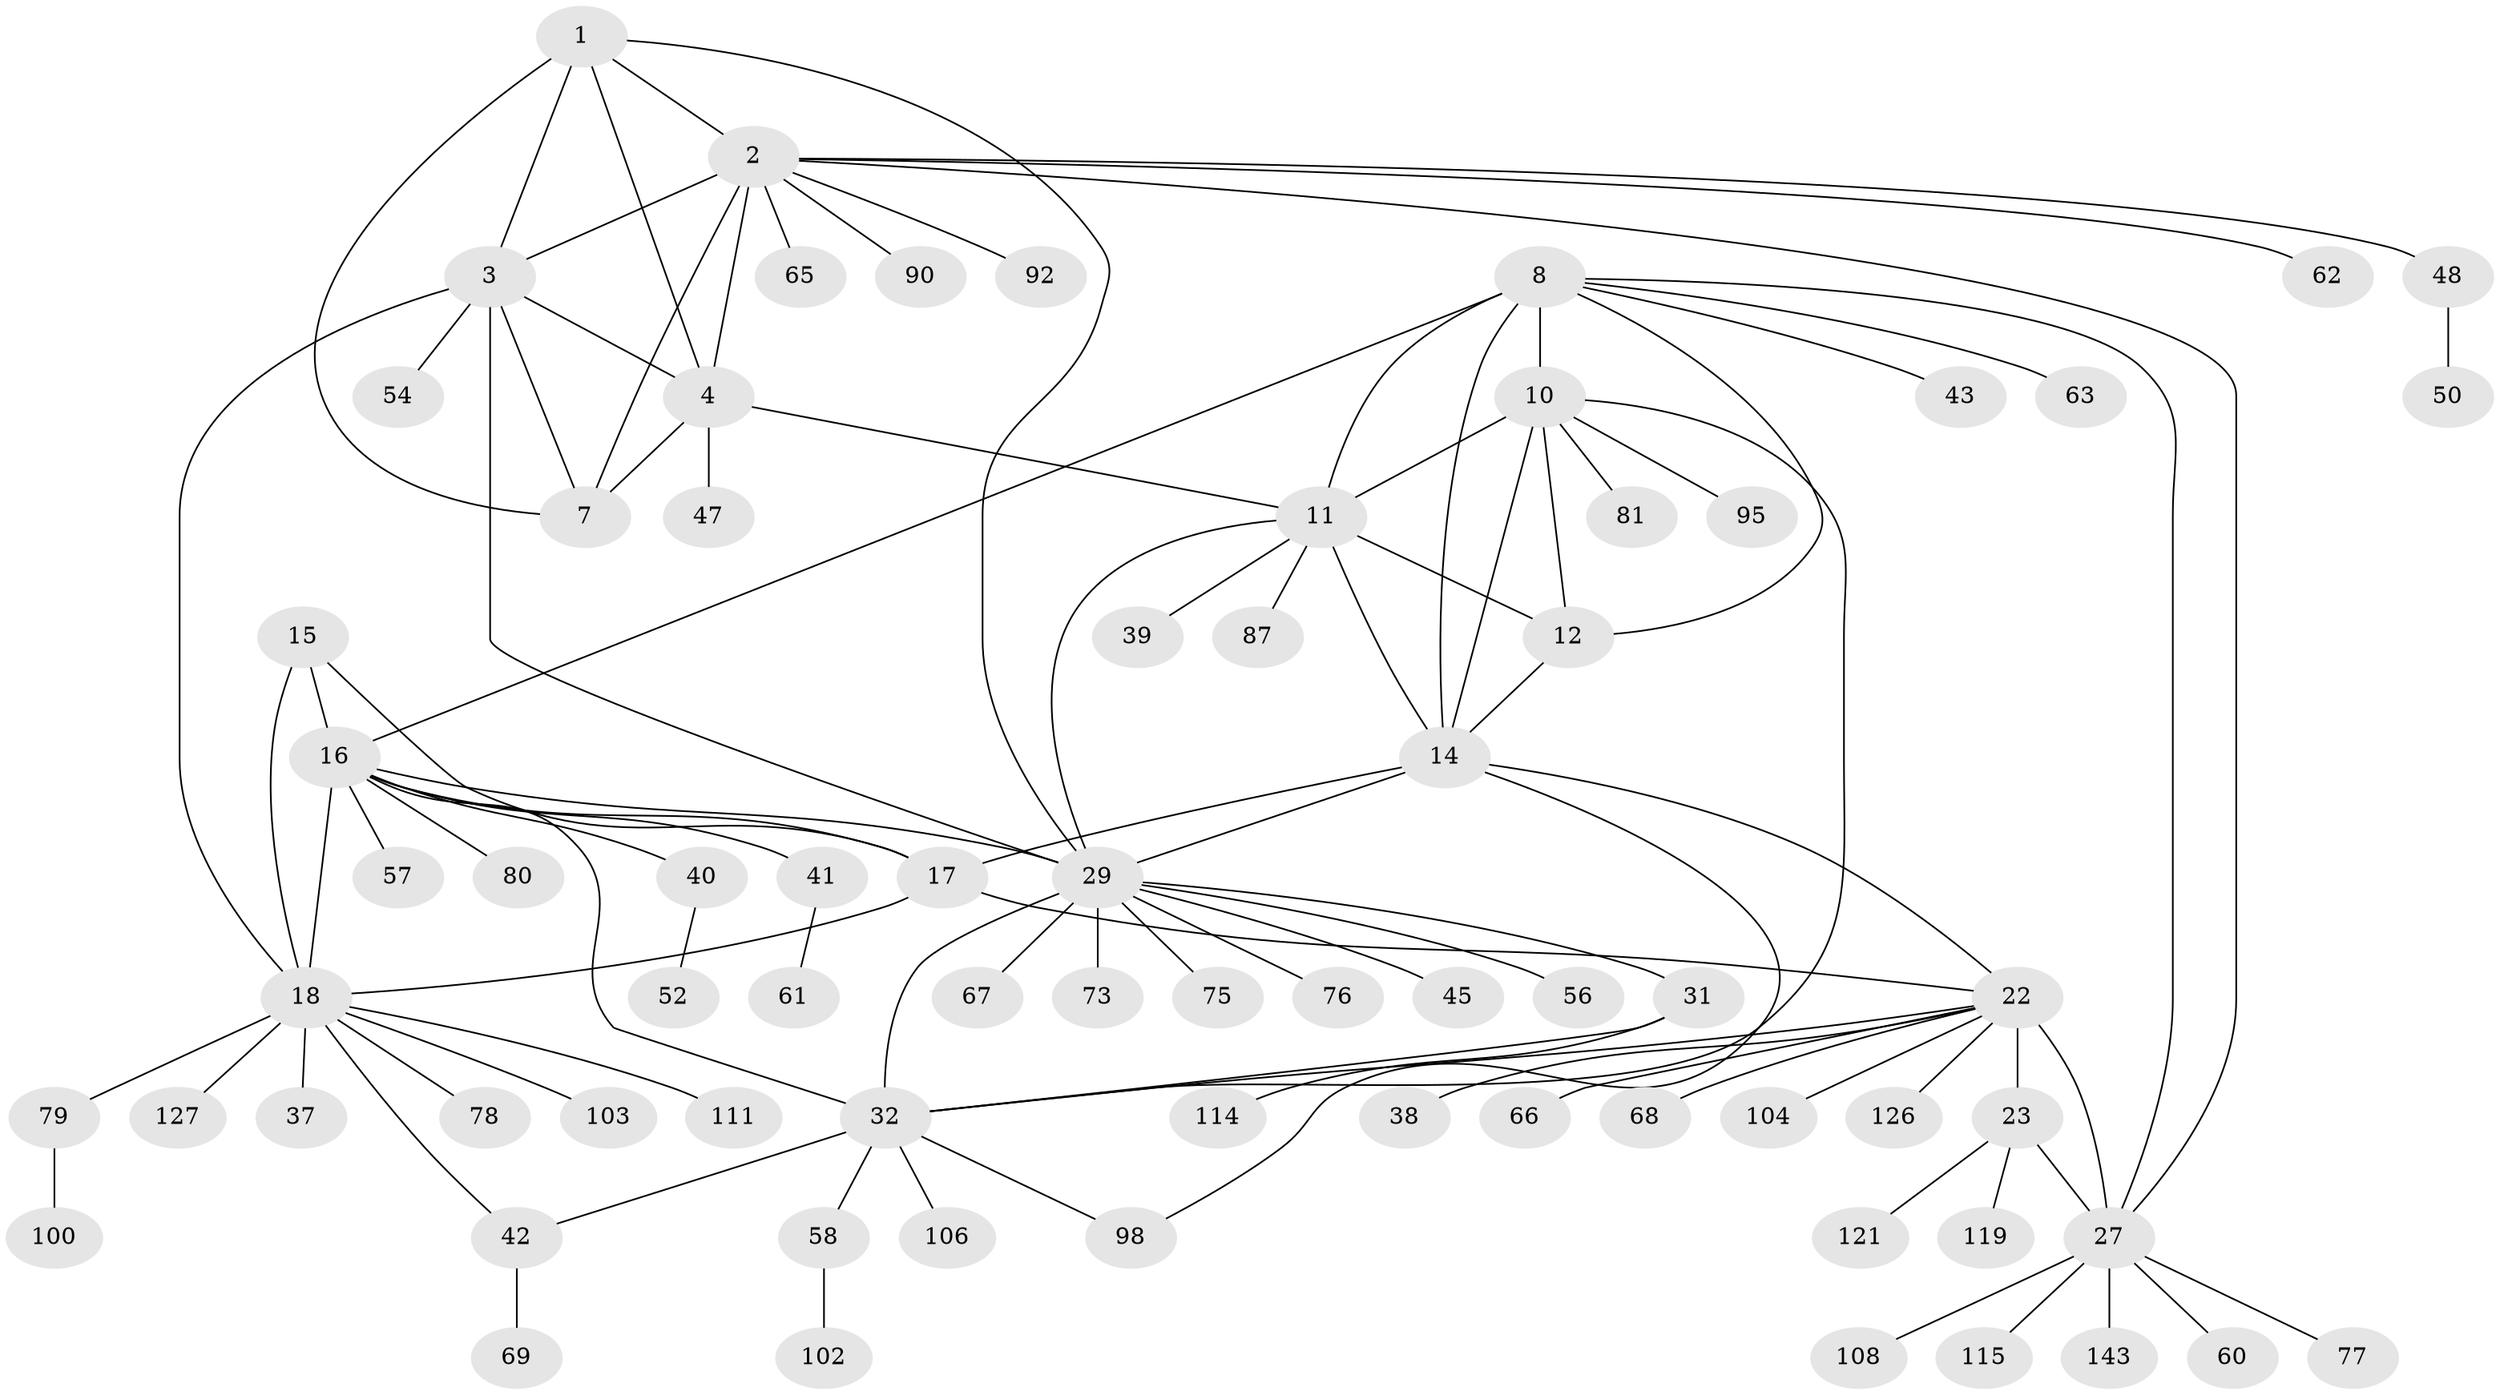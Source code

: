 // original degree distribution, {8: 0.04861111111111111, 12: 0.020833333333333332, 9: 0.04861111111111111, 10: 0.041666666666666664, 7: 0.041666666666666664, 6: 0.013888888888888888, 15: 0.006944444444444444, 14: 0.013888888888888888, 13: 0.006944444444444444, 1: 0.5833333333333334, 2: 0.13194444444444445, 3: 0.034722222222222224, 4: 0.006944444444444444}
// Generated by graph-tools (version 1.1) at 2025/15/03/09/25 04:15:47]
// undirected, 72 vertices, 102 edges
graph export_dot {
graph [start="1"]
  node [color=gray90,style=filled];
  1 [super="+44"];
  2;
  3 [super="+6"];
  4 [super="+74+5"];
  7 [super="+123"];
  8 [super="+9"];
  10 [super="+13+139"];
  11;
  12;
  14 [super="+70"];
  15;
  16 [super="+55+116+20"];
  17 [super="+84+99"];
  18 [super="+19+21"];
  22 [super="+25+130+132"];
  23 [super="+24+122"];
  27 [super="+59+46"];
  29 [super="+30+112+144+128+129+33"];
  31;
  32;
  37 [super="+85"];
  38;
  39;
  40;
  41;
  42;
  43;
  45;
  47;
  48;
  50;
  52;
  54;
  56;
  57 [super="+137"];
  58 [super="+93+138"];
  60;
  61;
  62;
  63;
  65 [super="+135"];
  66;
  67 [super="+82"];
  68;
  69 [super="+118"];
  73;
  75;
  76;
  77;
  78;
  79;
  80;
  81;
  87;
  90;
  92;
  95;
  98;
  100;
  102;
  103;
  104;
  106;
  108 [super="+109"];
  111;
  114;
  115;
  119;
  121;
  126;
  127;
  143;
  1 -- 2;
  1 -- 3 [weight=2];
  1 -- 4 [weight=2];
  1 -- 7;
  1 -- 29;
  2 -- 3 [weight=2];
  2 -- 4 [weight=2];
  2 -- 7;
  2 -- 27;
  2 -- 48;
  2 -- 62;
  2 -- 65;
  2 -- 90;
  2 -- 92;
  3 -- 4 [weight=4];
  3 -- 7 [weight=2];
  3 -- 54;
  3 -- 18;
  3 -- 29;
  4 -- 7 [weight=2];
  4 -- 11;
  4 -- 47;
  8 -- 10 [weight=4];
  8 -- 11 [weight=2];
  8 -- 12 [weight=2];
  8 -- 14 [weight=2];
  8 -- 27;
  8 -- 43;
  8 -- 63;
  8 -- 16;
  10 -- 11 [weight=2];
  10 -- 12 [weight=2];
  10 -- 14 [weight=2];
  10 -- 32;
  10 -- 81;
  10 -- 95;
  11 -- 12;
  11 -- 14;
  11 -- 39;
  11 -- 87;
  11 -- 29;
  12 -- 14;
  14 -- 17;
  14 -- 98;
  14 -- 22;
  14 -- 29;
  15 -- 16 [weight=2];
  15 -- 17;
  15 -- 18 [weight=3];
  16 -- 17 [weight=2];
  16 -- 18 [weight=6];
  16 -- 32;
  16 -- 80;
  16 -- 40;
  16 -- 41;
  16 -- 57;
  16 -- 29;
  17 -- 18 [weight=3];
  17 -- 22;
  18 -- 78;
  18 -- 37;
  18 -- 103;
  18 -- 42;
  18 -- 79;
  18 -- 127;
  18 -- 111;
  22 -- 23 [weight=8];
  22 -- 27 [weight=4];
  22 -- 32 [weight=2];
  22 -- 66;
  22 -- 68;
  22 -- 38;
  22 -- 104;
  22 -- 126;
  23 -- 27 [weight=2];
  23 -- 119;
  23 -- 121;
  27 -- 60;
  27 -- 108;
  27 -- 115;
  27 -- 143;
  27 -- 77;
  29 -- 31 [weight=5];
  29 -- 32 [weight=5];
  29 -- 75;
  29 -- 67;
  29 -- 73;
  29 -- 56;
  29 -- 45;
  29 -- 76;
  31 -- 32;
  31 -- 114;
  32 -- 42;
  32 -- 58;
  32 -- 98;
  32 -- 106;
  40 -- 52;
  41 -- 61;
  42 -- 69;
  48 -- 50;
  58 -- 102;
  79 -- 100;
}
